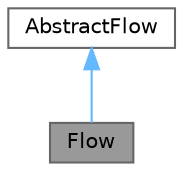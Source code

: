 digraph "Flow"
{
 // LATEX_PDF_SIZE
  bgcolor="transparent";
  edge [fontname=Helvetica,fontsize=10,labelfontname=Helvetica,labelfontsize=10];
  node [fontname=Helvetica,fontsize=10,shape=box,height=0.2,width=0.4];
  Node1 [id="Node000001",label="Flow",height=0.2,width=0.4,color="gray40", fillcolor="grey60", style="filled", fontcolor="black",tooltip="Flow connecting two Systems."];
  Node2 -> Node1 [id="edge1_Node000001_Node000002",dir="back",color="steelblue1",style="solid",tooltip=" "];
  Node2 [id="Node000002",label="AbstractFlow",height=0.2,width=0.4,color="gray40", fillcolor="white", style="filled",URL="$class_abstract_flow.html",tooltip="Abstract class tha represente a Flow."];
}
